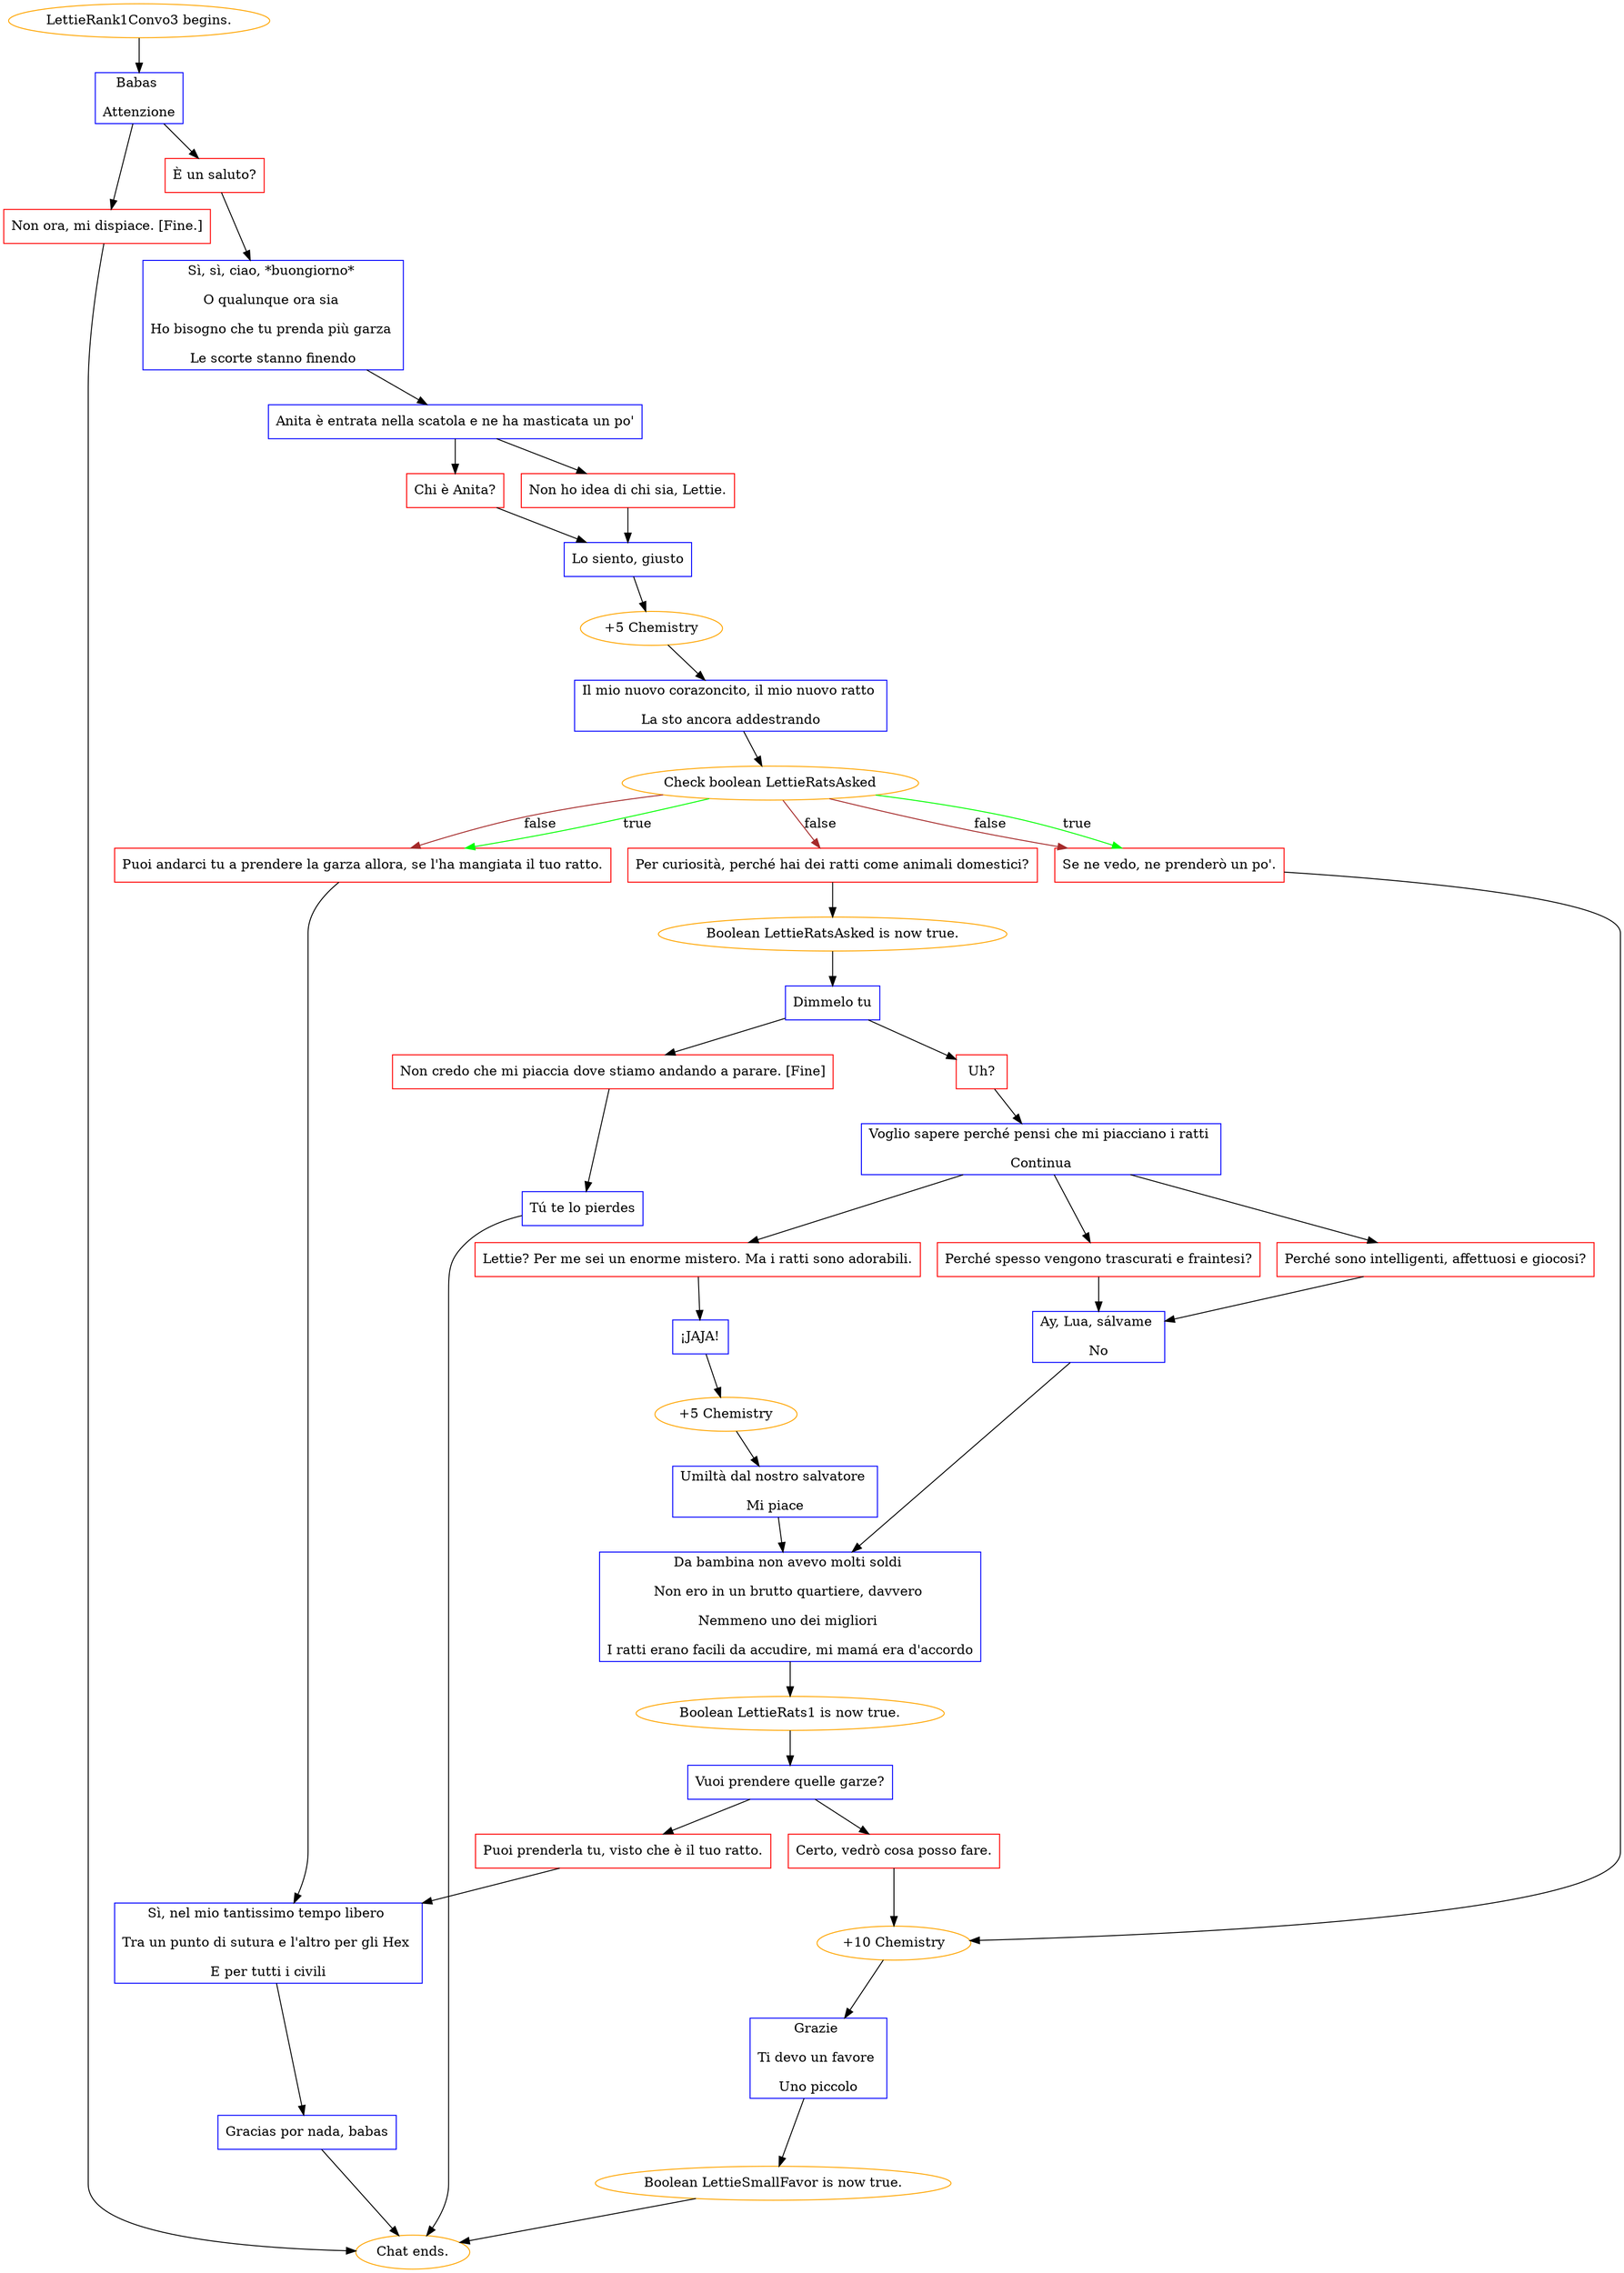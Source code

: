 digraph {
	"LettieRank1Convo3 begins." [color=orange];
		"LettieRank1Convo3 begins." -> j2751846735;
	j2751846735 [label="Babas 
Attenzione",shape=box,color=blue];
		j2751846735 -> j524003417;
		j2751846735 -> j1569797697;
	j524003417 [label="È un saluto?",shape=box,color=red];
		j524003417 -> j4103596371;
	j1569797697 [label="Non ora, mi dispiace. [Fine.]",shape=box,color=red];
		j1569797697 -> "Chat ends.";
	j4103596371 [label="Sì, sì, ciao, *buongiorno* 
O qualunque ora sia 
Ho bisogno che tu prenda più garza 
Le scorte stanno finendo",shape=box,color=blue];
		j4103596371 -> j1087231677;
	"Chat ends." [color=orange];
	j1087231677 [label="Anita è entrata nella scatola e ne ha masticata un po'",shape=box,color=blue];
		j1087231677 -> j3087111144;
		j1087231677 -> j2504037084;
	j3087111144 [label="Chi è Anita?",shape=box,color=red];
		j3087111144 -> j925052436;
	j2504037084 [label="Non ho idea di chi sia, Lettie.",shape=box,color=red];
		j2504037084 -> j925052436;
	j925052436 [label="Lo siento, giusto",shape=box,color=blue];
		j925052436 -> j1676418243;
	j1676418243 [label="+5 Chemistry",color=orange];
		j1676418243 -> j624345081;
	j624345081 [label="Il mio nuovo corazoncito, il mio nuovo ratto 
La sto ancora addestrando",shape=box,color=blue];
		j624345081 -> j2299607748;
	j2299607748 [label="Check boolean LettieRatsAsked",color=orange];
		j2299607748 -> j3111070656 [label=true,color=green];
		j2299607748 -> j3008019715 [label=true,color=green];
		j2299607748 -> j8709407 [label=false,color=brown];
		j2299607748 -> j3111070656 [label=false,color=brown];
		j2299607748 -> j3008019715 [label=false,color=brown];
	j3111070656 [label="Se ne vedo, ne prenderò un po'.",shape=box,color=red];
		j3111070656 -> j2793152174;
	j3008019715 [label="Puoi andarci tu a prendere la garza allora, se l'ha mangiata il tuo ratto.",shape=box,color=red];
		j3008019715 -> j3072474232;
	j8709407 [label="Per curiosità, perché hai dei ratti come animali domestici?",shape=box,color=red];
		j8709407 -> j3620608822;
	j2793152174 [label="+10 Chemistry",color=orange];
		j2793152174 -> j890288413;
	j3072474232 [label="Sì, nel mio tantissimo tempo libero 
Tra un punto di sutura e l'altro per gli Hex 
E per tutti i civili",shape=box,color=blue];
		j3072474232 -> j3551064085;
	j3620608822 [label="Boolean LettieRatsAsked is now true.",color=orange];
		j3620608822 -> j1694021753;
	j890288413 [label="Grazie 
Ti devo un favore 
Uno piccolo",shape=box,color=blue];
		j890288413 -> j2570747018;
	j3551064085 [label="Gracias por nada, babas",shape=box,color=blue];
		j3551064085 -> "Chat ends.";
	j1694021753 [label="Dimmelo tu",shape=box,color=blue];
		j1694021753 -> j1790924547;
		j1694021753 -> j595972405;
	j2570747018 [label="Boolean LettieSmallFavor is now true.",color=orange];
		j2570747018 -> "Chat ends.";
	j1790924547 [label="Uh?",shape=box,color=red];
		j1790924547 -> j2070477433;
	j595972405 [label="Non credo che mi piaccia dove stiamo andando a parare. [Fine]",shape=box,color=red];
		j595972405 -> j2365690676;
	j2070477433 [label="Voglio sapere perché pensi che mi piacciano i ratti 
Continua",shape=box,color=blue];
		j2070477433 -> j830503430;
		j2070477433 -> j1840398212;
		j2070477433 -> j1348981351;
	j2365690676 [label="Tú te lo pierdes",shape=box,color=blue];
		j2365690676 -> "Chat ends.";
	j830503430 [label="Perché sono intelligenti, affettuosi e giocosi?",shape=box,color=red];
		j830503430 -> j802567561;
	j1840398212 [label="Perché spesso vengono trascurati e fraintesi?",shape=box,color=red];
		j1840398212 -> j802567561;
	j1348981351 [label="Lettie? Per me sei un enorme mistero. Ma i ratti sono adorabili.",shape=box,color=red];
		j1348981351 -> j4024558536;
	j802567561 [label="Ay, Lua, sálvame 
No",shape=box,color=blue];
		j802567561 -> j580940451;
	j4024558536 [label="¡JAJA!",shape=box,color=blue];
		j4024558536 -> j4135890220;
	j580940451 [label="Da bambina non avevo molti soldi 
Non ero in un brutto quartiere, davvero 
Nemmeno uno dei migliori 
I ratti erano facili da accudire, mi mamá era d'accordo",shape=box,color=blue];
		j580940451 -> j2525889811;
	j4135890220 [label="+5 Chemistry",color=orange];
		j4135890220 -> j898027328;
	j2525889811 [label="Boolean LettieRats1 is now true.",color=orange];
		j2525889811 -> j2021148429;
	j898027328 [label="Umiltà dal nostro salvatore 
Mi piace",shape=box,color=blue];
		j898027328 -> j580940451;
	j2021148429 [label="Vuoi prendere quelle garze?",shape=box,color=blue];
		j2021148429 -> j797140981;
		j2021148429 -> j1567707610;
	j797140981 [label="Certo, vedrò cosa posso fare.",shape=box,color=red];
		j797140981 -> j2793152174;
	j1567707610 [label="Puoi prenderla tu, visto che è il tuo ratto.",shape=box,color=red];
		j1567707610 -> j3072474232;
}